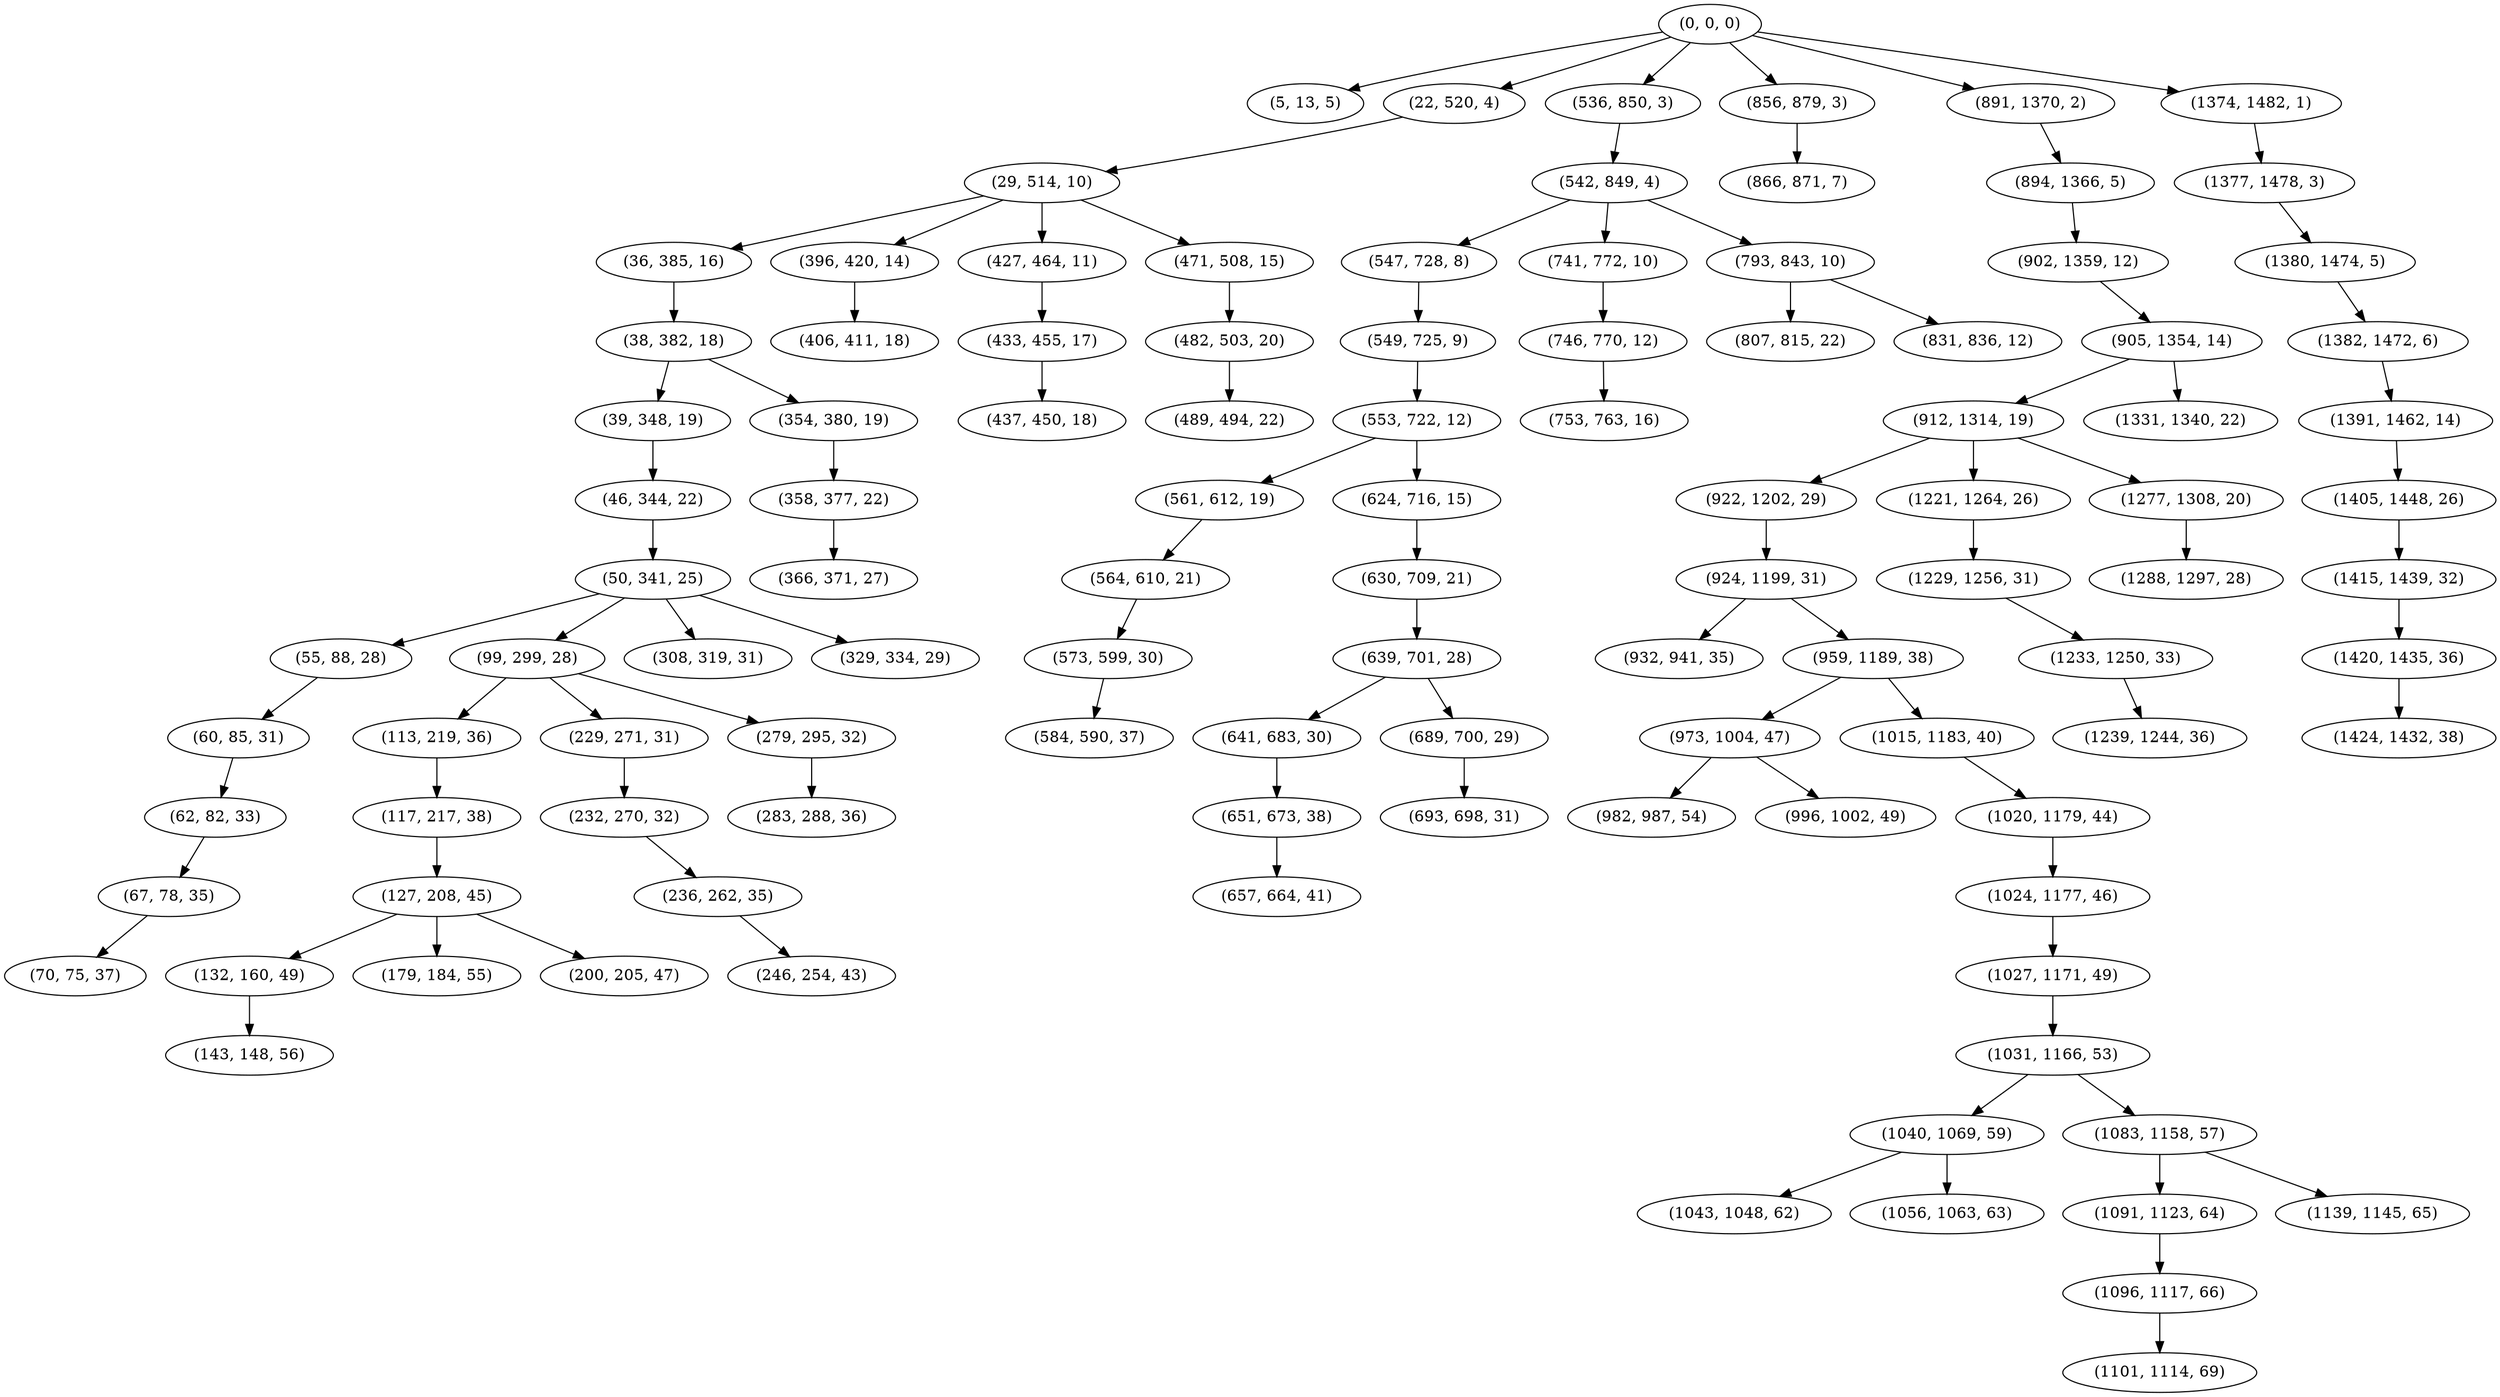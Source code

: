 digraph tree {
    "(0, 0, 0)";
    "(5, 13, 5)";
    "(22, 520, 4)";
    "(29, 514, 10)";
    "(36, 385, 16)";
    "(38, 382, 18)";
    "(39, 348, 19)";
    "(46, 344, 22)";
    "(50, 341, 25)";
    "(55, 88, 28)";
    "(60, 85, 31)";
    "(62, 82, 33)";
    "(67, 78, 35)";
    "(70, 75, 37)";
    "(99, 299, 28)";
    "(113, 219, 36)";
    "(117, 217, 38)";
    "(127, 208, 45)";
    "(132, 160, 49)";
    "(143, 148, 56)";
    "(179, 184, 55)";
    "(200, 205, 47)";
    "(229, 271, 31)";
    "(232, 270, 32)";
    "(236, 262, 35)";
    "(246, 254, 43)";
    "(279, 295, 32)";
    "(283, 288, 36)";
    "(308, 319, 31)";
    "(329, 334, 29)";
    "(354, 380, 19)";
    "(358, 377, 22)";
    "(366, 371, 27)";
    "(396, 420, 14)";
    "(406, 411, 18)";
    "(427, 464, 11)";
    "(433, 455, 17)";
    "(437, 450, 18)";
    "(471, 508, 15)";
    "(482, 503, 20)";
    "(489, 494, 22)";
    "(536, 850, 3)";
    "(542, 849, 4)";
    "(547, 728, 8)";
    "(549, 725, 9)";
    "(553, 722, 12)";
    "(561, 612, 19)";
    "(564, 610, 21)";
    "(573, 599, 30)";
    "(584, 590, 37)";
    "(624, 716, 15)";
    "(630, 709, 21)";
    "(639, 701, 28)";
    "(641, 683, 30)";
    "(651, 673, 38)";
    "(657, 664, 41)";
    "(689, 700, 29)";
    "(693, 698, 31)";
    "(741, 772, 10)";
    "(746, 770, 12)";
    "(753, 763, 16)";
    "(793, 843, 10)";
    "(807, 815, 22)";
    "(831, 836, 12)";
    "(856, 879, 3)";
    "(866, 871, 7)";
    "(891, 1370, 2)";
    "(894, 1366, 5)";
    "(902, 1359, 12)";
    "(905, 1354, 14)";
    "(912, 1314, 19)";
    "(922, 1202, 29)";
    "(924, 1199, 31)";
    "(932, 941, 35)";
    "(959, 1189, 38)";
    "(973, 1004, 47)";
    "(982, 987, 54)";
    "(996, 1002, 49)";
    "(1015, 1183, 40)";
    "(1020, 1179, 44)";
    "(1024, 1177, 46)";
    "(1027, 1171, 49)";
    "(1031, 1166, 53)";
    "(1040, 1069, 59)";
    "(1043, 1048, 62)";
    "(1056, 1063, 63)";
    "(1083, 1158, 57)";
    "(1091, 1123, 64)";
    "(1096, 1117, 66)";
    "(1101, 1114, 69)";
    "(1139, 1145, 65)";
    "(1221, 1264, 26)";
    "(1229, 1256, 31)";
    "(1233, 1250, 33)";
    "(1239, 1244, 36)";
    "(1277, 1308, 20)";
    "(1288, 1297, 28)";
    "(1331, 1340, 22)";
    "(1374, 1482, 1)";
    "(1377, 1478, 3)";
    "(1380, 1474, 5)";
    "(1382, 1472, 6)";
    "(1391, 1462, 14)";
    "(1405, 1448, 26)";
    "(1415, 1439, 32)";
    "(1420, 1435, 36)";
    "(1424, 1432, 38)";
    "(0, 0, 0)" -> "(5, 13, 5)";
    "(0, 0, 0)" -> "(22, 520, 4)";
    "(0, 0, 0)" -> "(536, 850, 3)";
    "(0, 0, 0)" -> "(856, 879, 3)";
    "(0, 0, 0)" -> "(891, 1370, 2)";
    "(0, 0, 0)" -> "(1374, 1482, 1)";
    "(22, 520, 4)" -> "(29, 514, 10)";
    "(29, 514, 10)" -> "(36, 385, 16)";
    "(29, 514, 10)" -> "(396, 420, 14)";
    "(29, 514, 10)" -> "(427, 464, 11)";
    "(29, 514, 10)" -> "(471, 508, 15)";
    "(36, 385, 16)" -> "(38, 382, 18)";
    "(38, 382, 18)" -> "(39, 348, 19)";
    "(38, 382, 18)" -> "(354, 380, 19)";
    "(39, 348, 19)" -> "(46, 344, 22)";
    "(46, 344, 22)" -> "(50, 341, 25)";
    "(50, 341, 25)" -> "(55, 88, 28)";
    "(50, 341, 25)" -> "(99, 299, 28)";
    "(50, 341, 25)" -> "(308, 319, 31)";
    "(50, 341, 25)" -> "(329, 334, 29)";
    "(55, 88, 28)" -> "(60, 85, 31)";
    "(60, 85, 31)" -> "(62, 82, 33)";
    "(62, 82, 33)" -> "(67, 78, 35)";
    "(67, 78, 35)" -> "(70, 75, 37)";
    "(99, 299, 28)" -> "(113, 219, 36)";
    "(99, 299, 28)" -> "(229, 271, 31)";
    "(99, 299, 28)" -> "(279, 295, 32)";
    "(113, 219, 36)" -> "(117, 217, 38)";
    "(117, 217, 38)" -> "(127, 208, 45)";
    "(127, 208, 45)" -> "(132, 160, 49)";
    "(127, 208, 45)" -> "(179, 184, 55)";
    "(127, 208, 45)" -> "(200, 205, 47)";
    "(132, 160, 49)" -> "(143, 148, 56)";
    "(229, 271, 31)" -> "(232, 270, 32)";
    "(232, 270, 32)" -> "(236, 262, 35)";
    "(236, 262, 35)" -> "(246, 254, 43)";
    "(279, 295, 32)" -> "(283, 288, 36)";
    "(354, 380, 19)" -> "(358, 377, 22)";
    "(358, 377, 22)" -> "(366, 371, 27)";
    "(396, 420, 14)" -> "(406, 411, 18)";
    "(427, 464, 11)" -> "(433, 455, 17)";
    "(433, 455, 17)" -> "(437, 450, 18)";
    "(471, 508, 15)" -> "(482, 503, 20)";
    "(482, 503, 20)" -> "(489, 494, 22)";
    "(536, 850, 3)" -> "(542, 849, 4)";
    "(542, 849, 4)" -> "(547, 728, 8)";
    "(542, 849, 4)" -> "(741, 772, 10)";
    "(542, 849, 4)" -> "(793, 843, 10)";
    "(547, 728, 8)" -> "(549, 725, 9)";
    "(549, 725, 9)" -> "(553, 722, 12)";
    "(553, 722, 12)" -> "(561, 612, 19)";
    "(553, 722, 12)" -> "(624, 716, 15)";
    "(561, 612, 19)" -> "(564, 610, 21)";
    "(564, 610, 21)" -> "(573, 599, 30)";
    "(573, 599, 30)" -> "(584, 590, 37)";
    "(624, 716, 15)" -> "(630, 709, 21)";
    "(630, 709, 21)" -> "(639, 701, 28)";
    "(639, 701, 28)" -> "(641, 683, 30)";
    "(639, 701, 28)" -> "(689, 700, 29)";
    "(641, 683, 30)" -> "(651, 673, 38)";
    "(651, 673, 38)" -> "(657, 664, 41)";
    "(689, 700, 29)" -> "(693, 698, 31)";
    "(741, 772, 10)" -> "(746, 770, 12)";
    "(746, 770, 12)" -> "(753, 763, 16)";
    "(793, 843, 10)" -> "(807, 815, 22)";
    "(793, 843, 10)" -> "(831, 836, 12)";
    "(856, 879, 3)" -> "(866, 871, 7)";
    "(891, 1370, 2)" -> "(894, 1366, 5)";
    "(894, 1366, 5)" -> "(902, 1359, 12)";
    "(902, 1359, 12)" -> "(905, 1354, 14)";
    "(905, 1354, 14)" -> "(912, 1314, 19)";
    "(905, 1354, 14)" -> "(1331, 1340, 22)";
    "(912, 1314, 19)" -> "(922, 1202, 29)";
    "(912, 1314, 19)" -> "(1221, 1264, 26)";
    "(912, 1314, 19)" -> "(1277, 1308, 20)";
    "(922, 1202, 29)" -> "(924, 1199, 31)";
    "(924, 1199, 31)" -> "(932, 941, 35)";
    "(924, 1199, 31)" -> "(959, 1189, 38)";
    "(959, 1189, 38)" -> "(973, 1004, 47)";
    "(959, 1189, 38)" -> "(1015, 1183, 40)";
    "(973, 1004, 47)" -> "(982, 987, 54)";
    "(973, 1004, 47)" -> "(996, 1002, 49)";
    "(1015, 1183, 40)" -> "(1020, 1179, 44)";
    "(1020, 1179, 44)" -> "(1024, 1177, 46)";
    "(1024, 1177, 46)" -> "(1027, 1171, 49)";
    "(1027, 1171, 49)" -> "(1031, 1166, 53)";
    "(1031, 1166, 53)" -> "(1040, 1069, 59)";
    "(1031, 1166, 53)" -> "(1083, 1158, 57)";
    "(1040, 1069, 59)" -> "(1043, 1048, 62)";
    "(1040, 1069, 59)" -> "(1056, 1063, 63)";
    "(1083, 1158, 57)" -> "(1091, 1123, 64)";
    "(1083, 1158, 57)" -> "(1139, 1145, 65)";
    "(1091, 1123, 64)" -> "(1096, 1117, 66)";
    "(1096, 1117, 66)" -> "(1101, 1114, 69)";
    "(1221, 1264, 26)" -> "(1229, 1256, 31)";
    "(1229, 1256, 31)" -> "(1233, 1250, 33)";
    "(1233, 1250, 33)" -> "(1239, 1244, 36)";
    "(1277, 1308, 20)" -> "(1288, 1297, 28)";
    "(1374, 1482, 1)" -> "(1377, 1478, 3)";
    "(1377, 1478, 3)" -> "(1380, 1474, 5)";
    "(1380, 1474, 5)" -> "(1382, 1472, 6)";
    "(1382, 1472, 6)" -> "(1391, 1462, 14)";
    "(1391, 1462, 14)" -> "(1405, 1448, 26)";
    "(1405, 1448, 26)" -> "(1415, 1439, 32)";
    "(1415, 1439, 32)" -> "(1420, 1435, 36)";
    "(1420, 1435, 36)" -> "(1424, 1432, 38)";
}
